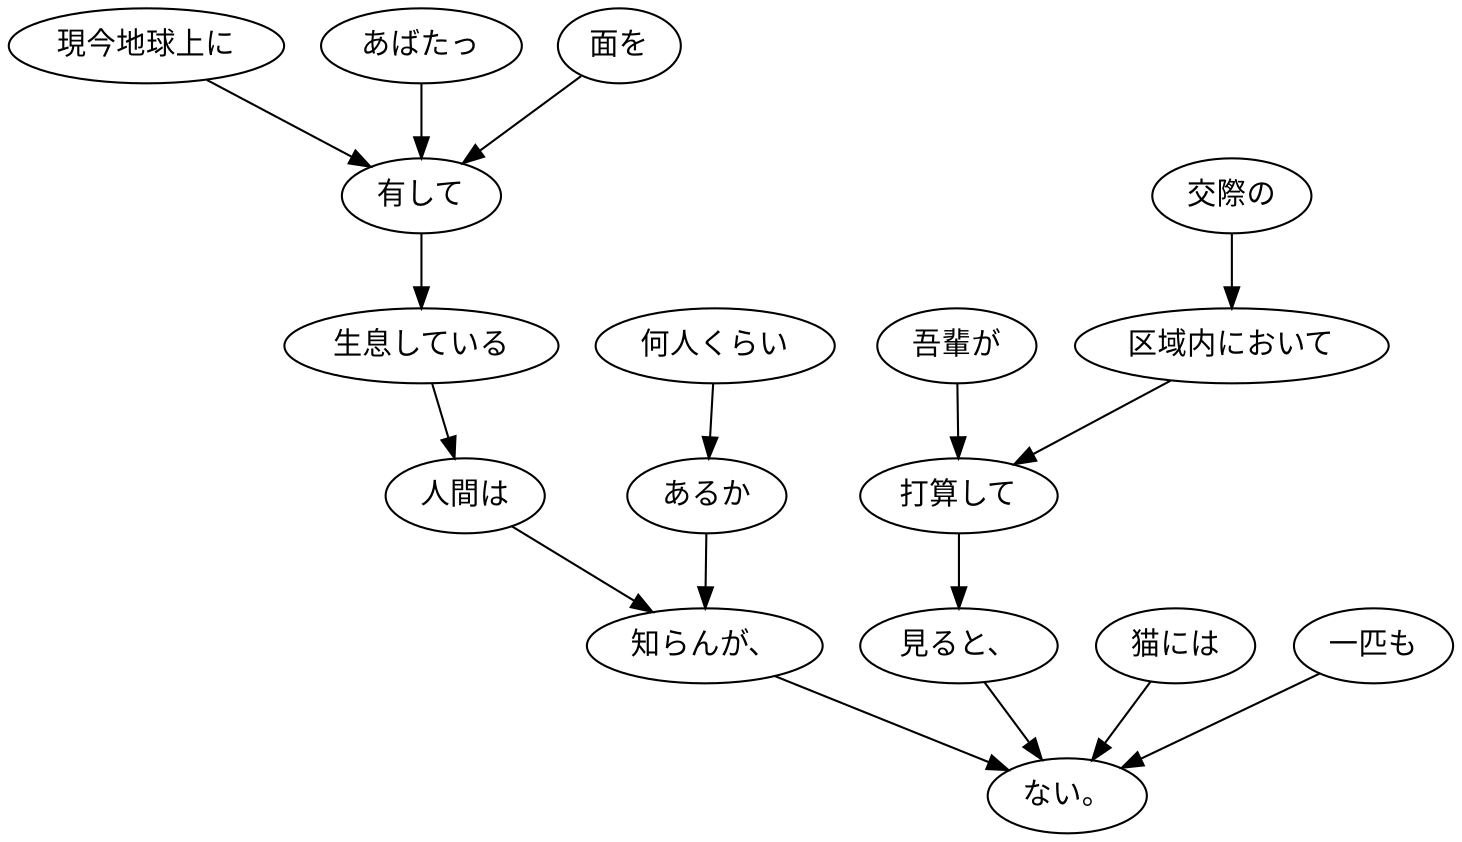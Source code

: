 digraph graph5558 {
	node0 [label="現今地球上に"];
	node1 [label="あばたっ"];
	node2 [label="面を"];
	node3 [label="有して"];
	node4 [label="生息している"];
	node5 [label="人間は"];
	node6 [label="何人くらい"];
	node7 [label="あるか"];
	node8 [label="知らんが、"];
	node9 [label="吾輩が"];
	node10 [label="交際の"];
	node11 [label="区域内において"];
	node12 [label="打算して"];
	node13 [label="見ると、"];
	node14 [label="猫には"];
	node15 [label="一匹も"];
	node16 [label="ない。"];
	node0 -> node3;
	node1 -> node3;
	node2 -> node3;
	node3 -> node4;
	node4 -> node5;
	node5 -> node8;
	node6 -> node7;
	node7 -> node8;
	node8 -> node16;
	node9 -> node12;
	node10 -> node11;
	node11 -> node12;
	node12 -> node13;
	node13 -> node16;
	node14 -> node16;
	node15 -> node16;
}
